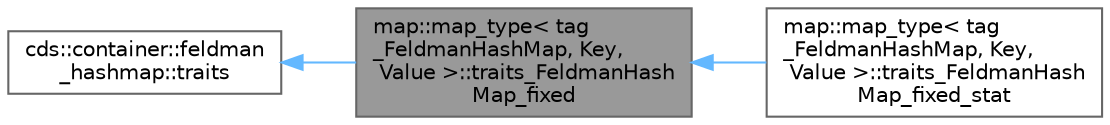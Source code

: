 digraph "map::map_type&lt; tag_FeldmanHashMap, Key, Value &gt;::traits_FeldmanHashMap_fixed"
{
 // LATEX_PDF_SIZE
  bgcolor="transparent";
  edge [fontname=Helvetica,fontsize=10,labelfontname=Helvetica,labelfontsize=10];
  node [fontname=Helvetica,fontsize=10,shape=box,height=0.2,width=0.4];
  rankdir="LR";
  Node1 [id="Node000001",label="map::map_type\< tag\l_FeldmanHashMap, Key,\l Value \>::traits_FeldmanHash\lMap_fixed",height=0.2,width=0.4,color="gray40", fillcolor="grey60", style="filled", fontcolor="black",tooltip=" "];
  Node2 -> Node1 [id="edge3_Node000001_Node000002",dir="back",color="steelblue1",style="solid",tooltip=" "];
  Node2 [id="Node000002",label="cds::container::feldman\l_hashmap::traits",height=0.2,width=0.4,color="gray40", fillcolor="white", style="filled",URL="$structcds_1_1container_1_1feldman__hashmap_1_1traits.html",tooltip="FeldmanHashMap traits"];
  Node1 -> Node3 [id="edge4_Node000001_Node000003",dir="back",color="steelblue1",style="solid",tooltip=" "];
  Node3 [id="Node000003",label="map::map_type\< tag\l_FeldmanHashMap, Key,\l Value \>::traits_FeldmanHash\lMap_fixed_stat",height=0.2,width=0.4,color="gray40", fillcolor="white", style="filled",URL="$structmap_1_1map__type_3_01tag___feldman_hash_map_00_01_key_00_01_value_01_4_1_1traits___feldman_hash_map__fixed__stat.html",tooltip=" "];
}
